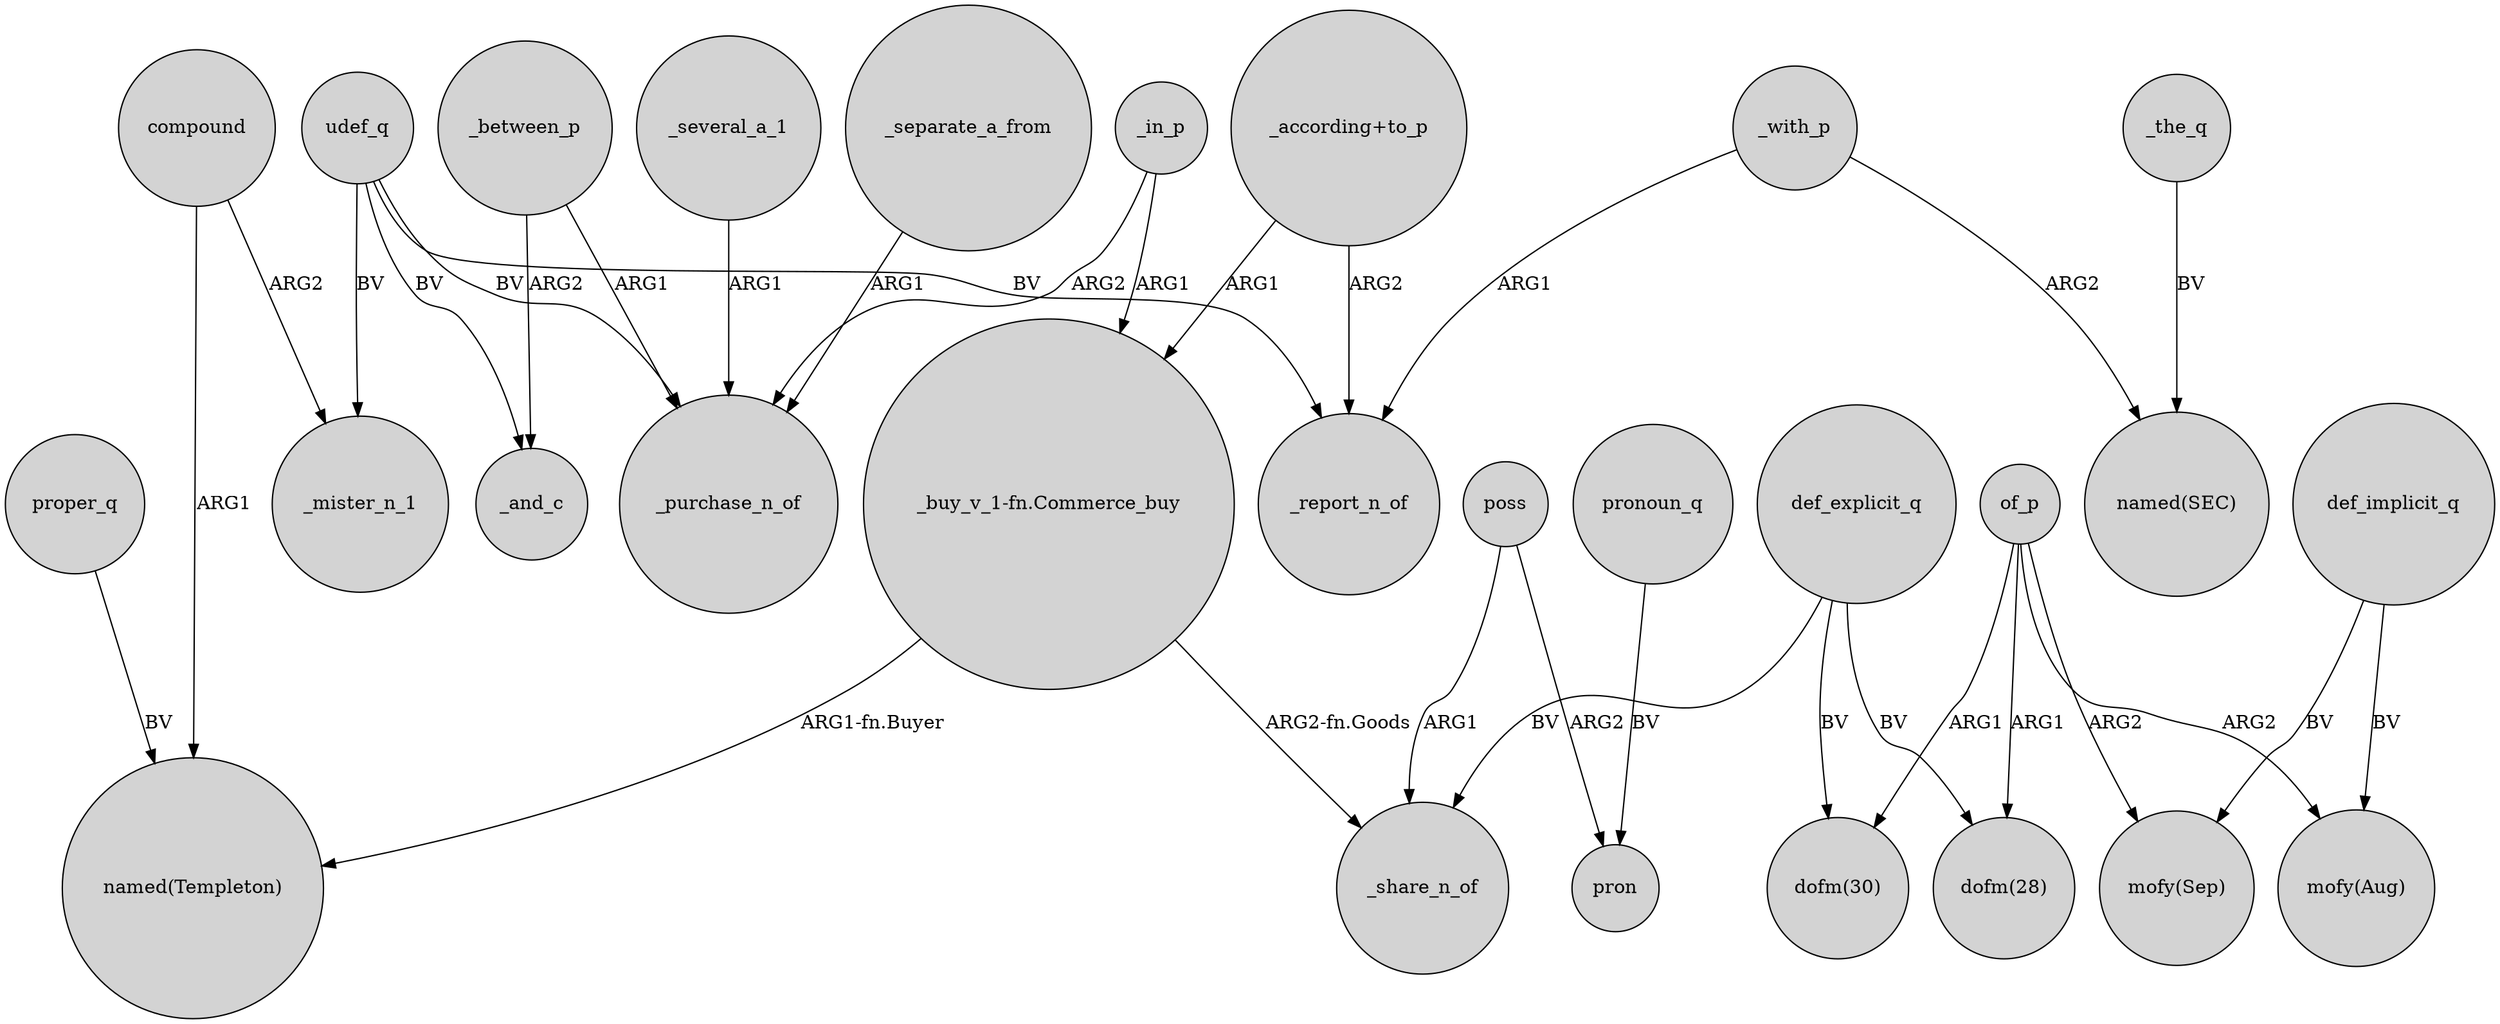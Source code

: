 digraph {
	node [shape=circle style=filled]
	_in_p -> _purchase_n_of [label=ARG2]
	compound -> _mister_n_1 [label=ARG2]
	_between_p -> _purchase_n_of [label=ARG1]
	_several_a_1 -> _purchase_n_of [label=ARG1]
	_separate_a_from -> _purchase_n_of [label=ARG1]
	"_buy_v_1-fn.Commerce_buy" -> "named(Templeton)" [label="ARG1-fn.Buyer"]
	def_explicit_q -> _share_n_of [label=BV]
	def_implicit_q -> "mofy(Sep)" [label=BV]
	_with_p -> _report_n_of [label=ARG1]
	def_explicit_q -> "dofm(30)" [label=BV]
	def_explicit_q -> "dofm(28)" [label=BV]
	udef_q -> _and_c [label=BV]
	udef_q -> _mister_n_1 [label=BV]
	of_p -> "dofm(28)" [label=ARG1]
	of_p -> "mofy(Sep)" [label=ARG2]
	"_buy_v_1-fn.Commerce_buy" -> _share_n_of [label="ARG2-fn.Goods"]
	udef_q -> _report_n_of [label=BV]
	pronoun_q -> pron [label=BV]
	of_p -> "mofy(Aug)" [label=ARG2]
	_with_p -> "named(SEC)" [label=ARG2]
	poss -> pron [label=ARG2]
	_in_p -> "_buy_v_1-fn.Commerce_buy" [label=ARG1]
	"_according+to_p" -> "_buy_v_1-fn.Commerce_buy" [label=ARG1]
	udef_q -> _purchase_n_of [label=BV]
	"_according+to_p" -> _report_n_of [label=ARG2]
	poss -> _share_n_of [label=ARG1]
	def_implicit_q -> "mofy(Aug)" [label=BV]
	compound -> "named(Templeton)" [label=ARG1]
	of_p -> "dofm(30)" [label=ARG1]
	proper_q -> "named(Templeton)" [label=BV]
	_the_q -> "named(SEC)" [label=BV]
	_between_p -> _and_c [label=ARG2]
}
